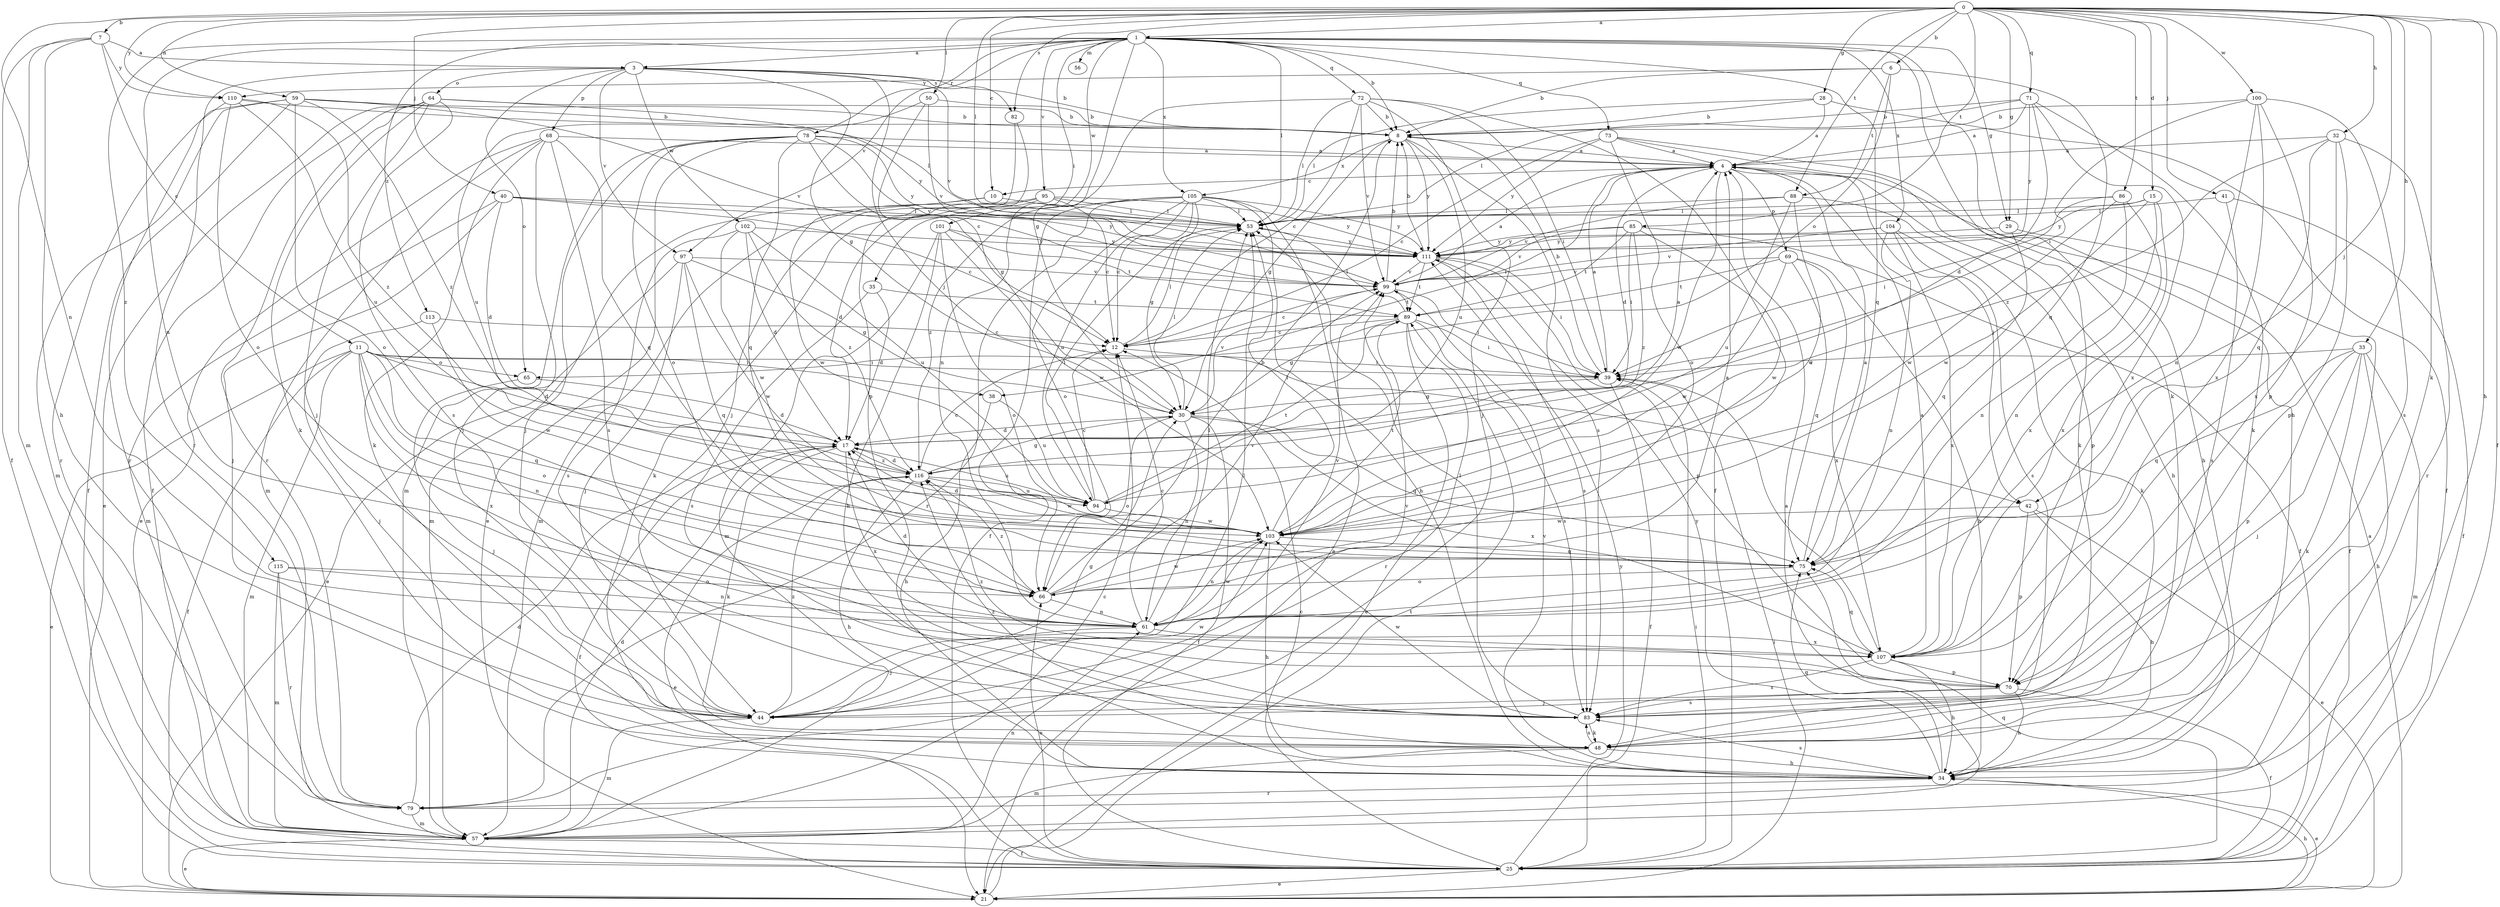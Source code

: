 strict digraph  {
0;
1;
3;
4;
6;
7;
8;
10;
11;
12;
15;
17;
21;
25;
28;
29;
30;
32;
33;
34;
35;
38;
39;
40;
41;
42;
44;
48;
50;
53;
56;
57;
59;
61;
64;
65;
66;
68;
69;
70;
71;
72;
73;
75;
78;
79;
82;
83;
85;
86;
88;
89;
94;
95;
97;
99;
100;
101;
102;
103;
104;
105;
107;
110;
111;
113;
115;
116;
0 -> 1  [label=a];
0 -> 6  [label=b];
0 -> 7  [label=b];
0 -> 10  [label=c];
0 -> 15  [label=d];
0 -> 25  [label=f];
0 -> 28  [label=g];
0 -> 29  [label=g];
0 -> 32  [label=h];
0 -> 33  [label=h];
0 -> 34  [label=h];
0 -> 40  [label=j];
0 -> 41  [label=j];
0 -> 42  [label=j];
0 -> 48  [label=k];
0 -> 50  [label=l];
0 -> 53  [label=l];
0 -> 59  [label=n];
0 -> 61  [label=n];
0 -> 71  [label=q];
0 -> 82  [label=s];
0 -> 85  [label=t];
0 -> 86  [label=t];
0 -> 88  [label=t];
0 -> 100  [label=w];
0 -> 110  [label=y];
1 -> 3  [label=a];
1 -> 8  [label=b];
1 -> 29  [label=g];
1 -> 30  [label=g];
1 -> 34  [label=h];
1 -> 35  [label=i];
1 -> 48  [label=k];
1 -> 53  [label=l];
1 -> 56  [label=m];
1 -> 61  [label=n];
1 -> 72  [label=q];
1 -> 73  [label=q];
1 -> 75  [label=q];
1 -> 78  [label=r];
1 -> 95  [label=v];
1 -> 97  [label=v];
1 -> 101  [label=w];
1 -> 104  [label=x];
1 -> 105  [label=x];
1 -> 113  [label=z];
1 -> 115  [label=z];
3 -> 8  [label=b];
3 -> 30  [label=g];
3 -> 42  [label=j];
3 -> 64  [label=o];
3 -> 65  [label=o];
3 -> 68  [label=p];
3 -> 79  [label=r];
3 -> 82  [label=s];
3 -> 97  [label=v];
3 -> 99  [label=v];
3 -> 102  [label=w];
4 -> 10  [label=c];
4 -> 17  [label=d];
4 -> 34  [label=h];
4 -> 38  [label=i];
4 -> 42  [label=j];
4 -> 69  [label=p];
4 -> 103  [label=w];
6 -> 8  [label=b];
6 -> 65  [label=o];
6 -> 75  [label=q];
6 -> 88  [label=t];
6 -> 110  [label=y];
7 -> 3  [label=a];
7 -> 11  [label=c];
7 -> 25  [label=f];
7 -> 34  [label=h];
7 -> 57  [label=m];
7 -> 110  [label=y];
8 -> 4  [label=a];
8 -> 30  [label=g];
8 -> 83  [label=s];
8 -> 94  [label=u];
8 -> 105  [label=x];
8 -> 111  [label=y];
10 -> 53  [label=l];
10 -> 57  [label=m];
10 -> 103  [label=w];
11 -> 17  [label=d];
11 -> 21  [label=e];
11 -> 25  [label=f];
11 -> 38  [label=i];
11 -> 39  [label=i];
11 -> 57  [label=m];
11 -> 61  [label=n];
11 -> 65  [label=o];
11 -> 66  [label=o];
11 -> 75  [label=q];
11 -> 107  [label=x];
12 -> 39  [label=i];
12 -> 53  [label=l];
15 -> 53  [label=l];
15 -> 61  [label=n];
15 -> 103  [label=w];
15 -> 107  [label=x];
15 -> 111  [label=y];
17 -> 4  [label=a];
17 -> 25  [label=f];
17 -> 48  [label=k];
17 -> 94  [label=u];
17 -> 107  [label=x];
17 -> 116  [label=z];
21 -> 4  [label=a];
21 -> 34  [label=h];
21 -> 39  [label=i];
21 -> 89  [label=t];
25 -> 12  [label=c];
25 -> 21  [label=e];
25 -> 39  [label=i];
25 -> 66  [label=o];
25 -> 75  [label=q];
25 -> 111  [label=y];
28 -> 4  [label=a];
28 -> 8  [label=b];
28 -> 25  [label=f];
28 -> 53  [label=l];
29 -> 25  [label=f];
29 -> 75  [label=q];
29 -> 111  [label=y];
30 -> 17  [label=d];
30 -> 25  [label=f];
30 -> 53  [label=l];
30 -> 61  [label=n];
30 -> 66  [label=o];
30 -> 75  [label=q];
30 -> 99  [label=v];
30 -> 107  [label=x];
32 -> 4  [label=a];
32 -> 70  [label=p];
32 -> 75  [label=q];
32 -> 79  [label=r];
32 -> 107  [label=x];
32 -> 116  [label=z];
33 -> 34  [label=h];
33 -> 39  [label=i];
33 -> 44  [label=j];
33 -> 48  [label=k];
33 -> 57  [label=m];
33 -> 70  [label=p];
33 -> 75  [label=q];
34 -> 21  [label=e];
34 -> 75  [label=q];
34 -> 79  [label=r];
34 -> 83  [label=s];
34 -> 99  [label=v];
34 -> 111  [label=y];
35 -> 17  [label=d];
35 -> 83  [label=s];
35 -> 89  [label=t];
38 -> 34  [label=h];
38 -> 94  [label=u];
39 -> 4  [label=a];
39 -> 8  [label=b];
39 -> 25  [label=f];
39 -> 30  [label=g];
40 -> 12  [label=c];
40 -> 17  [label=d];
40 -> 44  [label=j];
40 -> 53  [label=l];
40 -> 57  [label=m];
40 -> 111  [label=y];
41 -> 25  [label=f];
41 -> 53  [label=l];
41 -> 83  [label=s];
42 -> 21  [label=e];
42 -> 34  [label=h];
42 -> 70  [label=p];
42 -> 103  [label=w];
44 -> 30  [label=g];
44 -> 53  [label=l];
44 -> 57  [label=m];
44 -> 99  [label=v];
44 -> 103  [label=w];
44 -> 116  [label=z];
48 -> 34  [label=h];
48 -> 57  [label=m];
48 -> 83  [label=s];
48 -> 116  [label=z];
50 -> 8  [label=b];
50 -> 12  [label=c];
50 -> 94  [label=u];
50 -> 99  [label=v];
53 -> 111  [label=y];
57 -> 4  [label=a];
57 -> 12  [label=c];
57 -> 17  [label=d];
57 -> 21  [label=e];
57 -> 25  [label=f];
57 -> 61  [label=n];
59 -> 8  [label=b];
59 -> 25  [label=f];
59 -> 53  [label=l];
59 -> 57  [label=m];
59 -> 66  [label=o];
59 -> 79  [label=r];
59 -> 99  [label=v];
59 -> 116  [label=z];
61 -> 12  [label=c];
61 -> 17  [label=d];
61 -> 44  [label=j];
61 -> 53  [label=l];
61 -> 99  [label=v];
61 -> 103  [label=w];
61 -> 107  [label=x];
64 -> 8  [label=b];
64 -> 21  [label=e];
64 -> 25  [label=f];
64 -> 44  [label=j];
64 -> 48  [label=k];
64 -> 79  [label=r];
64 -> 83  [label=s];
64 -> 111  [label=y];
65 -> 17  [label=d];
65 -> 44  [label=j];
66 -> 4  [label=a];
66 -> 8  [label=b];
66 -> 61  [label=n];
66 -> 99  [label=v];
66 -> 103  [label=w];
66 -> 116  [label=z];
68 -> 4  [label=a];
68 -> 21  [label=e];
68 -> 44  [label=j];
68 -> 48  [label=k];
68 -> 57  [label=m];
68 -> 75  [label=q];
68 -> 83  [label=s];
69 -> 34  [label=h];
69 -> 75  [label=q];
69 -> 89  [label=t];
69 -> 99  [label=v];
69 -> 103  [label=w];
69 -> 107  [label=x];
70 -> 25  [label=f];
70 -> 34  [label=h];
70 -> 44  [label=j];
70 -> 83  [label=s];
70 -> 116  [label=z];
71 -> 4  [label=a];
71 -> 8  [label=b];
71 -> 17  [label=d];
71 -> 48  [label=k];
71 -> 53  [label=l];
71 -> 107  [label=x];
71 -> 111  [label=y];
72 -> 8  [label=b];
72 -> 12  [label=c];
72 -> 25  [label=f];
72 -> 39  [label=i];
72 -> 44  [label=j];
72 -> 53  [label=l];
72 -> 61  [label=n];
72 -> 99  [label=v];
73 -> 4  [label=a];
73 -> 12  [label=c];
73 -> 34  [label=h];
73 -> 48  [label=k];
73 -> 66  [label=o];
73 -> 111  [label=y];
75 -> 4  [label=a];
75 -> 66  [label=o];
78 -> 4  [label=a];
78 -> 21  [label=e];
78 -> 30  [label=g];
78 -> 44  [label=j];
78 -> 57  [label=m];
78 -> 66  [label=o];
78 -> 75  [label=q];
78 -> 99  [label=v];
78 -> 111  [label=y];
79 -> 17  [label=d];
79 -> 57  [label=m];
82 -> 44  [label=j];
82 -> 70  [label=p];
83 -> 48  [label=k];
83 -> 53  [label=l];
83 -> 103  [label=w];
85 -> 25  [label=f];
85 -> 39  [label=i];
85 -> 89  [label=t];
85 -> 99  [label=v];
85 -> 103  [label=w];
85 -> 111  [label=y];
85 -> 116  [label=z];
86 -> 39  [label=i];
86 -> 53  [label=l];
86 -> 61  [label=n];
86 -> 103  [label=w];
86 -> 107  [label=x];
88 -> 53  [label=l];
88 -> 70  [label=p];
88 -> 94  [label=u];
88 -> 99  [label=v];
88 -> 103  [label=w];
89 -> 12  [label=c];
89 -> 21  [label=e];
89 -> 30  [label=g];
89 -> 39  [label=i];
89 -> 53  [label=l];
89 -> 79  [label=r];
89 -> 83  [label=s];
94 -> 12  [label=c];
94 -> 53  [label=l];
94 -> 89  [label=t];
94 -> 103  [label=w];
95 -> 12  [label=c];
95 -> 17  [label=d];
95 -> 48  [label=k];
95 -> 53  [label=l];
95 -> 57  [label=m];
95 -> 111  [label=y];
97 -> 21  [label=e];
97 -> 30  [label=g];
97 -> 44  [label=j];
97 -> 75  [label=q];
97 -> 99  [label=v];
97 -> 103  [label=w];
99 -> 4  [label=a];
99 -> 8  [label=b];
99 -> 12  [label=c];
99 -> 39  [label=i];
99 -> 89  [label=t];
100 -> 8  [label=b];
100 -> 39  [label=i];
100 -> 61  [label=n];
100 -> 70  [label=p];
100 -> 83  [label=s];
100 -> 107  [label=x];
101 -> 34  [label=h];
101 -> 57  [label=m];
101 -> 66  [label=o];
101 -> 89  [label=t];
101 -> 103  [label=w];
101 -> 111  [label=y];
102 -> 17  [label=d];
102 -> 83  [label=s];
102 -> 94  [label=u];
102 -> 103  [label=w];
102 -> 111  [label=y];
102 -> 116  [label=z];
103 -> 17  [label=d];
103 -> 34  [label=h];
103 -> 53  [label=l];
103 -> 61  [label=n];
103 -> 75  [label=q];
103 -> 89  [label=t];
104 -> 48  [label=k];
104 -> 61  [label=n];
104 -> 83  [label=s];
104 -> 99  [label=v];
104 -> 107  [label=x];
104 -> 111  [label=y];
105 -> 12  [label=c];
105 -> 21  [label=e];
105 -> 25  [label=f];
105 -> 30  [label=g];
105 -> 34  [label=h];
105 -> 53  [label=l];
105 -> 66  [label=o];
105 -> 79  [label=r];
105 -> 94  [label=u];
105 -> 111  [label=y];
105 -> 116  [label=z];
107 -> 4  [label=a];
107 -> 34  [label=h];
107 -> 39  [label=i];
107 -> 70  [label=p];
107 -> 75  [label=q];
107 -> 83  [label=s];
110 -> 8  [label=b];
110 -> 66  [label=o];
110 -> 79  [label=r];
110 -> 94  [label=u];
110 -> 116  [label=z];
111 -> 8  [label=b];
111 -> 39  [label=i];
111 -> 70  [label=p];
111 -> 83  [label=s];
111 -> 89  [label=t];
111 -> 99  [label=v];
113 -> 12  [label=c];
113 -> 44  [label=j];
113 -> 103  [label=w];
115 -> 57  [label=m];
115 -> 61  [label=n];
115 -> 66  [label=o];
115 -> 79  [label=r];
116 -> 12  [label=c];
116 -> 17  [label=d];
116 -> 21  [label=e];
116 -> 30  [label=g];
116 -> 34  [label=h];
116 -> 94  [label=u];
116 -> 103  [label=w];
}
